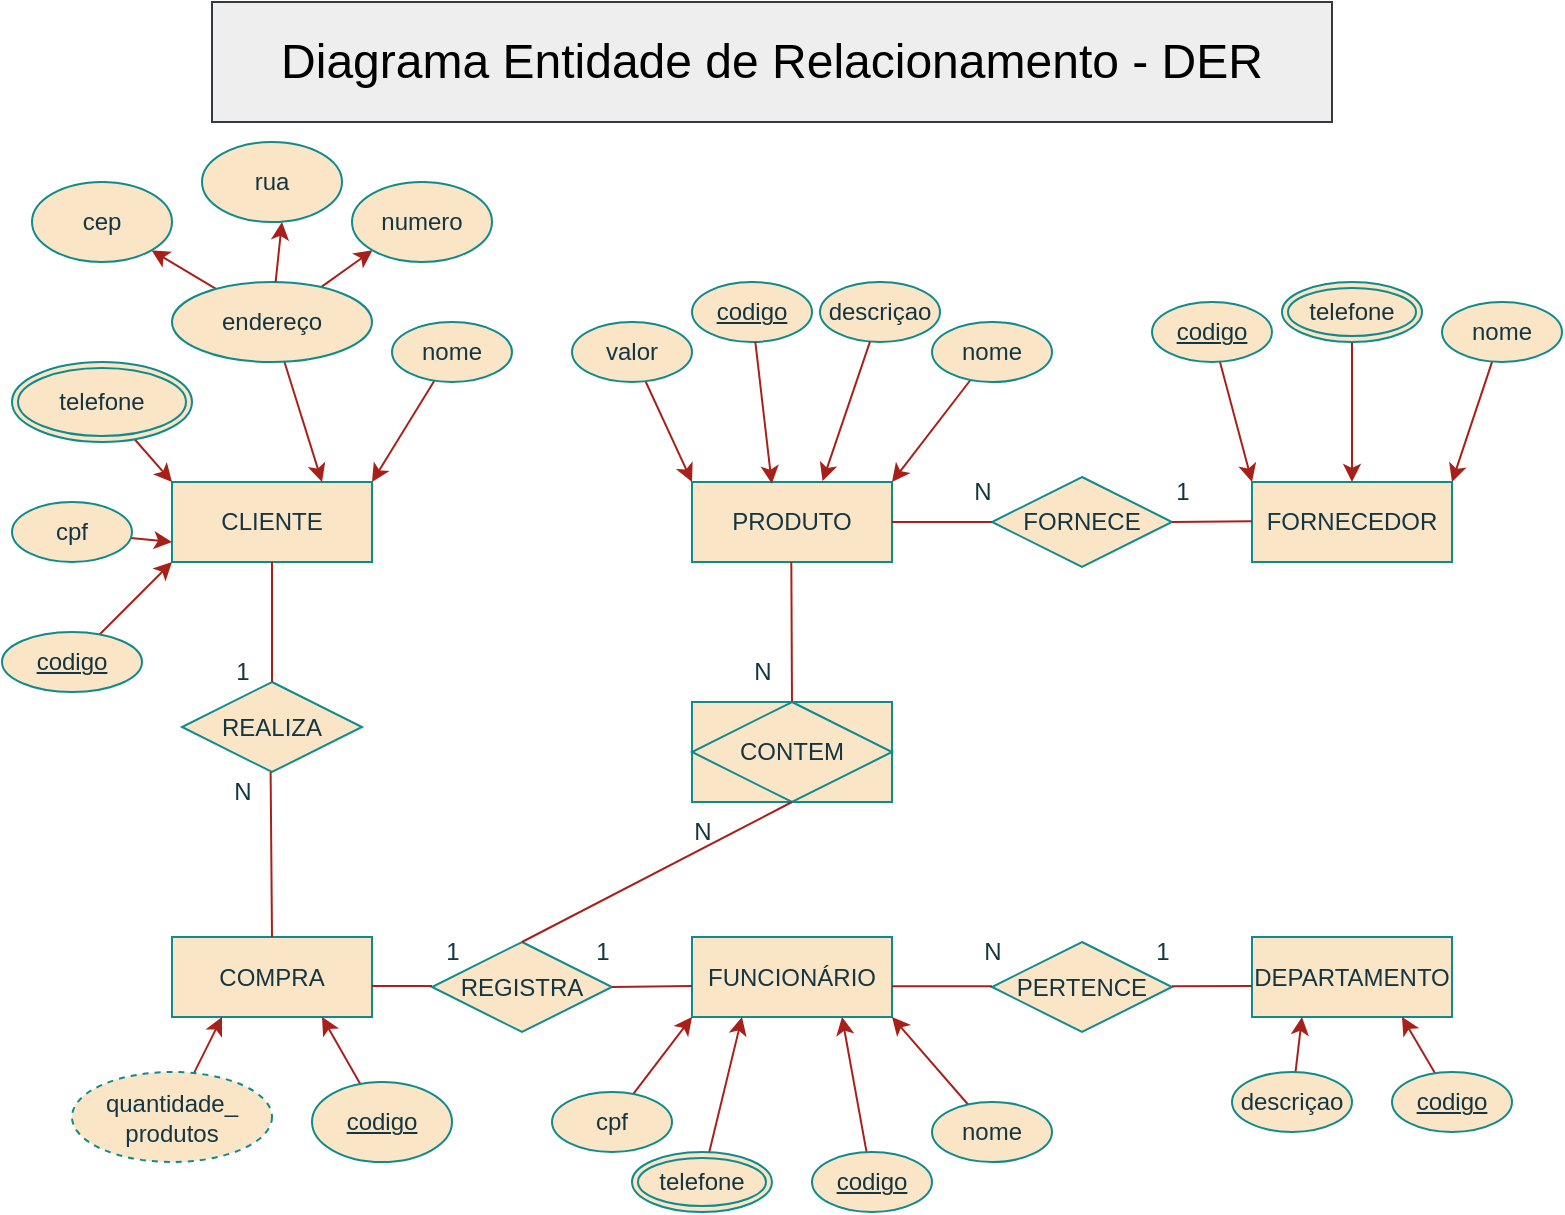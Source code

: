 <mxfile version="22.0.8" type="github">
  <diagram name="Página-1" id="IMEDKM5bIkjh9OdjRMLO">
    <mxGraphModel dx="1195" dy="652" grid="1" gridSize="10" guides="1" tooltips="1" connect="1" arrows="1" fold="1" page="1" pageScale="1" pageWidth="827" pageHeight="1169" background="#ffffff" math="0" shadow="0">
      <root>
        <mxCell id="0" />
        <mxCell id="1" parent="0" />
        <mxCell id="KY1i9Dw7RubP44WJ-s88-1" value="DEPARTAMENTO" style="whiteSpace=wrap;html=1;align=center;fillColor=#FAE5C7;fontColor=#143642;rounded=0;labelBackgroundColor=none;strokeColor=#0F8B8D;" parent="1" vertex="1">
          <mxGeometry x="630" y="647.5" width="100" height="40" as="geometry" />
        </mxCell>
        <mxCell id="KY1i9Dw7RubP44WJ-s88-2" value="FUNCIONÁRIO" style="whiteSpace=wrap;html=1;align=center;fontColor=#143642;strokeColor=#0F8B8D;fillColor=#FAE5C7;rounded=0;labelBackgroundColor=none;" parent="1" vertex="1">
          <mxGeometry x="350" y="647.5" width="100" height="40" as="geometry" />
        </mxCell>
        <mxCell id="KY1i9Dw7RubP44WJ-s88-3" value="CLIENTE" style="whiteSpace=wrap;html=1;align=center;fillColor=#FAE5C7;fontColor=#143642;rounded=0;labelBackgroundColor=none;strokeColor=#0F8B8D;" parent="1" vertex="1">
          <mxGeometry x="90" y="420" width="100" height="40" as="geometry" />
        </mxCell>
        <mxCell id="KY1i9Dw7RubP44WJ-s88-4" value="FORNECEDOR" style="whiteSpace=wrap;html=1;align=center;fillColor=#FAE5C7;fontColor=#143642;rounded=0;labelBackgroundColor=none;strokeColor=#0F8B8D;" parent="1" vertex="1">
          <mxGeometry x="630" y="420" width="100" height="40" as="geometry" />
        </mxCell>
        <mxCell id="KY1i9Dw7RubP44WJ-s88-5" value="PRODUTO" style="whiteSpace=wrap;html=1;align=center;fillColor=#FAE5C7;fontColor=#143642;rounded=0;labelBackgroundColor=none;strokeColor=#0F8B8D;" parent="1" vertex="1">
          <mxGeometry x="350" y="420" width="100" height="40" as="geometry" />
        </mxCell>
        <mxCell id="KY1i9Dw7RubP44WJ-s88-6" value="COMPRA" style="rounded=0;arcSize=10;whiteSpace=wrap;html=1;align=center;labelBackgroundColor=none;strokeColor=#0F8B8D;fillColor=#FAE5C7;fontColor=#143642;" parent="1" vertex="1">
          <mxGeometry x="90" y="647.5" width="100" height="40" as="geometry" />
        </mxCell>
        <mxCell id="KY1i9Dw7RubP44WJ-s88-57" style="edgeStyle=none;rounded=0;orthogonalLoop=1;jettySize=auto;html=1;entryX=1;entryY=0;entryDx=0;entryDy=0;labelBackgroundColor=none;strokeColor=#A8201A;fontColor=default;" parent="1" source="KY1i9Dw7RubP44WJ-s88-8" target="KY1i9Dw7RubP44WJ-s88-3" edge="1">
          <mxGeometry relative="1" as="geometry" />
        </mxCell>
        <mxCell id="KY1i9Dw7RubP44WJ-s88-8" value="nome" style="ellipse;whiteSpace=wrap;html=1;align=center;rounded=0;labelBackgroundColor=none;fillColor=#FAE5C7;strokeColor=#0F8B8D;fontColor=#143642;" parent="1" vertex="1">
          <mxGeometry x="200" y="340" width="60" height="30" as="geometry" />
        </mxCell>
        <mxCell id="KY1i9Dw7RubP44WJ-s88-78" style="edgeStyle=none;rounded=0;orthogonalLoop=1;jettySize=auto;html=1;entryX=0;entryY=0.75;entryDx=0;entryDy=0;labelBackgroundColor=none;strokeColor=#A8201A;fontColor=default;" parent="1" source="KY1i9Dw7RubP44WJ-s88-10" target="KY1i9Dw7RubP44WJ-s88-3" edge="1">
          <mxGeometry relative="1" as="geometry" />
        </mxCell>
        <mxCell id="KY1i9Dw7RubP44WJ-s88-10" value="cpf" style="ellipse;whiteSpace=wrap;html=1;align=center;rounded=0;labelBackgroundColor=none;fillColor=#FAE5C7;strokeColor=#0F8B8D;fontColor=#143642;" parent="1" vertex="1">
          <mxGeometry x="10" y="430" width="60" height="30" as="geometry" />
        </mxCell>
        <mxCell id="KY1i9Dw7RubP44WJ-s88-11" style="edgeStyle=none;rounded=0;orthogonalLoop=1;jettySize=auto;html=1;entryX=0.75;entryY=1;entryDx=0;entryDy=0;labelBackgroundColor=none;strokeColor=#A8201A;fontColor=default;" parent="1" source="KY1i9Dw7RubP44WJ-s88-12" target="KY1i9Dw7RubP44WJ-s88-6" edge="1">
          <mxGeometry relative="1" as="geometry" />
        </mxCell>
        <mxCell id="KY1i9Dw7RubP44WJ-s88-12" value="codigo" style="ellipse;whiteSpace=wrap;html=1;align=center;fontStyle=4;rounded=0;labelBackgroundColor=none;fillColor=#FAE5C7;strokeColor=#0F8B8D;fontColor=#143642;" parent="1" vertex="1">
          <mxGeometry x="160" y="720" width="70" height="40" as="geometry" />
        </mxCell>
        <mxCell id="HXidyp4uJ40P23BWvVWS-1" style="edgeStyle=none;rounded=0;orthogonalLoop=1;jettySize=auto;html=1;entryX=0;entryY=1;entryDx=0;entryDy=0;strokeColor=#A8201A;fontColor=default;fillColor=#FAE5C7;labelBackgroundColor=none;" parent="1" source="KY1i9Dw7RubP44WJ-s88-14" target="KY1i9Dw7RubP44WJ-s88-3" edge="1">
          <mxGeometry relative="1" as="geometry" />
        </mxCell>
        <mxCell id="KY1i9Dw7RubP44WJ-s88-14" value="codigo" style="ellipse;whiteSpace=wrap;html=1;align=center;fontStyle=4;rounded=0;labelBackgroundColor=none;fillColor=#FAE5C7;strokeColor=#0F8B8D;fontColor=#143642;" parent="1" vertex="1">
          <mxGeometry x="5" y="495" width="70" height="30" as="geometry" />
        </mxCell>
        <mxCell id="KY1i9Dw7RubP44WJ-s88-15" style="edgeStyle=none;rounded=0;orthogonalLoop=1;jettySize=auto;html=1;entryX=0.25;entryY=1;entryDx=0;entryDy=0;labelBackgroundColor=none;strokeColor=#A8201A;fontColor=default;" parent="1" source="KY1i9Dw7RubP44WJ-s88-16" target="KY1i9Dw7RubP44WJ-s88-6" edge="1">
          <mxGeometry relative="1" as="geometry" />
        </mxCell>
        <mxCell id="KY1i9Dw7RubP44WJ-s88-16" value="quantidade_&lt;br&gt;produtos" style="ellipse;whiteSpace=wrap;html=1;align=center;dashed=1;rounded=0;labelBackgroundColor=none;fillColor=#FAE5C7;strokeColor=#0F8B8D;fontColor=#143642;" parent="1" vertex="1">
          <mxGeometry x="40" y="715" width="100" height="45" as="geometry" />
        </mxCell>
        <mxCell id="KY1i9Dw7RubP44WJ-s88-17" style="edgeStyle=none;rounded=0;orthogonalLoop=1;jettySize=auto;html=1;entryX=0;entryY=0;entryDx=0;entryDy=0;labelBackgroundColor=none;strokeColor=#A8201A;fontColor=default;" parent="1" source="KY1i9Dw7RubP44WJ-s88-18" target="KY1i9Dw7RubP44WJ-s88-3" edge="1">
          <mxGeometry relative="1" as="geometry" />
        </mxCell>
        <mxCell id="KY1i9Dw7RubP44WJ-s88-18" value="telefone" style="ellipse;shape=doubleEllipse;margin=3;whiteSpace=wrap;html=1;align=center;rounded=0;labelBackgroundColor=none;fillColor=#FAE5C7;strokeColor=#0F8B8D;fontColor=#143642;" parent="1" vertex="1">
          <mxGeometry x="10" y="360" width="90" height="40" as="geometry" />
        </mxCell>
        <mxCell id="KY1i9Dw7RubP44WJ-s88-19" style="edgeStyle=none;rounded=0;orthogonalLoop=1;jettySize=auto;html=1;entryX=0.75;entryY=0;entryDx=0;entryDy=0;labelBackgroundColor=none;strokeColor=#A8201A;fontColor=default;" parent="1" source="KY1i9Dw7RubP44WJ-s88-22" target="KY1i9Dw7RubP44WJ-s88-3" edge="1">
          <mxGeometry relative="1" as="geometry" />
        </mxCell>
        <mxCell id="KY1i9Dw7RubP44WJ-s88-20" style="edgeStyle=none;rounded=0;orthogonalLoop=1;jettySize=auto;html=1;entryX=1;entryY=1;entryDx=0;entryDy=0;labelBackgroundColor=none;strokeColor=#A8201A;fontColor=default;" parent="1" source="KY1i9Dw7RubP44WJ-s88-22" target="KY1i9Dw7RubP44WJ-s88-23" edge="1">
          <mxGeometry relative="1" as="geometry" />
        </mxCell>
        <mxCell id="KY1i9Dw7RubP44WJ-s88-21" style="edgeStyle=none;rounded=0;orthogonalLoop=1;jettySize=auto;html=1;entryX=0;entryY=1;entryDx=0;entryDy=0;labelBackgroundColor=none;strokeColor=#A8201A;fontColor=default;" parent="1" source="KY1i9Dw7RubP44WJ-s88-22" target="KY1i9Dw7RubP44WJ-s88-25" edge="1">
          <mxGeometry relative="1" as="geometry" />
        </mxCell>
        <mxCell id="KY1i9Dw7RubP44WJ-s88-22" value="endereço" style="ellipse;whiteSpace=wrap;html=1;align=center;rounded=0;labelBackgroundColor=none;fillColor=#FAE5C7;strokeColor=#0F8B8D;fontColor=#143642;" parent="1" vertex="1">
          <mxGeometry x="90" y="320" width="100" height="40" as="geometry" />
        </mxCell>
        <mxCell id="KY1i9Dw7RubP44WJ-s88-23" value="cep" style="ellipse;whiteSpace=wrap;html=1;align=center;rounded=0;labelBackgroundColor=none;fillColor=#FAE5C7;strokeColor=#0F8B8D;fontColor=#143642;" parent="1" vertex="1">
          <mxGeometry x="20" y="270" width="70" height="40" as="geometry" />
        </mxCell>
        <mxCell id="KY1i9Dw7RubP44WJ-s88-24" value="rua" style="ellipse;whiteSpace=wrap;html=1;align=center;rounded=0;labelBackgroundColor=none;fillColor=#FAE5C7;strokeColor=#0F8B8D;fontColor=#143642;" parent="1" vertex="1">
          <mxGeometry x="105" y="250" width="70" height="40" as="geometry" />
        </mxCell>
        <mxCell id="KY1i9Dw7RubP44WJ-s88-25" value="numero" style="ellipse;whiteSpace=wrap;html=1;align=center;rounded=0;labelBackgroundColor=none;fillColor=#FAE5C7;strokeColor=#0F8B8D;fontColor=#143642;" parent="1" vertex="1">
          <mxGeometry x="180" y="270" width="70" height="40" as="geometry" />
        </mxCell>
        <mxCell id="KY1i9Dw7RubP44WJ-s88-27" value="descriçao" style="ellipse;whiteSpace=wrap;html=1;align=center;fontStyle=0;rounded=0;labelBackgroundColor=none;fillColor=#FAE5C7;strokeColor=#0F8B8D;fontColor=#143642;" parent="1" vertex="1">
          <mxGeometry x="414" y="320" width="60" height="30" as="geometry" />
        </mxCell>
        <mxCell id="KY1i9Dw7RubP44WJ-s88-67" style="edgeStyle=none;rounded=0;orthogonalLoop=1;jettySize=auto;html=1;entryX=0;entryY=0;entryDx=0;entryDy=0;labelBackgroundColor=none;strokeColor=#A8201A;fontColor=default;" parent="1" source="KY1i9Dw7RubP44WJ-s88-29" target="KY1i9Dw7RubP44WJ-s88-5" edge="1">
          <mxGeometry relative="1" as="geometry" />
        </mxCell>
        <mxCell id="KY1i9Dw7RubP44WJ-s88-29" value="valor" style="ellipse;whiteSpace=wrap;html=1;align=center;rounded=0;labelBackgroundColor=none;fillColor=#FAE5C7;strokeColor=#0F8B8D;fontColor=#143642;" parent="1" vertex="1">
          <mxGeometry x="290" y="340" width="60" height="30" as="geometry" />
        </mxCell>
        <mxCell id="KY1i9Dw7RubP44WJ-s88-69" style="edgeStyle=none;rounded=0;orthogonalLoop=1;jettySize=auto;html=1;entryX=1;entryY=0;entryDx=0;entryDy=0;labelBackgroundColor=none;strokeColor=#A8201A;fontColor=default;" parent="1" source="KY1i9Dw7RubP44WJ-s88-31" target="KY1i9Dw7RubP44WJ-s88-5" edge="1">
          <mxGeometry relative="1" as="geometry" />
        </mxCell>
        <mxCell id="KY1i9Dw7RubP44WJ-s88-31" value="nome" style="ellipse;whiteSpace=wrap;html=1;align=center;rounded=0;labelBackgroundColor=none;fillColor=#FAE5C7;strokeColor=#0F8B8D;fontColor=#143642;" parent="1" vertex="1">
          <mxGeometry x="470" y="340" width="60" height="30" as="geometry" />
        </mxCell>
        <mxCell id="KY1i9Dw7RubP44WJ-s88-33" value="codigo" style="ellipse;whiteSpace=wrap;html=1;align=center;fontStyle=4;rounded=0;labelBackgroundColor=none;fillColor=#FAE5C7;strokeColor=#0F8B8D;fontColor=#143642;" parent="1" vertex="1">
          <mxGeometry x="350" y="320" width="60" height="30" as="geometry" />
        </mxCell>
        <mxCell id="KY1i9Dw7RubP44WJ-s88-34" style="edgeStyle=none;rounded=0;orthogonalLoop=1;jettySize=auto;html=1;entryX=0.571;entryY=1;entryDx=0;entryDy=0;entryPerimeter=0;labelBackgroundColor=none;strokeColor=#A8201A;fontColor=default;" parent="1" source="KY1i9Dw7RubP44WJ-s88-22" target="KY1i9Dw7RubP44WJ-s88-24" edge="1">
          <mxGeometry relative="1" as="geometry" />
        </mxCell>
        <mxCell id="KY1i9Dw7RubP44WJ-s88-35" style="edgeStyle=none;rounded=0;orthogonalLoop=1;jettySize=auto;html=1;entryX=1;entryY=1;entryDx=0;entryDy=0;labelBackgroundColor=none;strokeColor=#A8201A;fontColor=default;" parent="1" source="KY1i9Dw7RubP44WJ-s88-36" target="KY1i9Dw7RubP44WJ-s88-2" edge="1">
          <mxGeometry relative="1" as="geometry" />
        </mxCell>
        <mxCell id="KY1i9Dw7RubP44WJ-s88-36" value="nome" style="ellipse;whiteSpace=wrap;html=1;align=center;rounded=0;labelBackgroundColor=none;fillColor=#FAE5C7;strokeColor=#0F8B8D;fontColor=#143642;" parent="1" vertex="1">
          <mxGeometry x="470" y="730" width="60" height="30" as="geometry" />
        </mxCell>
        <mxCell id="KY1i9Dw7RubP44WJ-s88-83" style="edgeStyle=none;rounded=0;orthogonalLoop=1;jettySize=auto;html=1;entryX=0.75;entryY=1;entryDx=0;entryDy=0;labelBackgroundColor=none;strokeColor=#A8201A;fontColor=default;" parent="1" source="KY1i9Dw7RubP44WJ-s88-38" target="KY1i9Dw7RubP44WJ-s88-2" edge="1">
          <mxGeometry relative="1" as="geometry" />
        </mxCell>
        <mxCell id="KY1i9Dw7RubP44WJ-s88-38" value="codigo" style="ellipse;whiteSpace=wrap;html=1;align=center;fontStyle=4;rounded=0;labelBackgroundColor=none;fillColor=#FAE5C7;strokeColor=#0F8B8D;fontColor=#143642;" parent="1" vertex="1">
          <mxGeometry x="410" y="755" width="60" height="30" as="geometry" />
        </mxCell>
        <mxCell id="KY1i9Dw7RubP44WJ-s88-39" style="edgeStyle=none;rounded=0;orthogonalLoop=1;jettySize=auto;html=1;entryX=0;entryY=1;entryDx=0;entryDy=0;labelBackgroundColor=none;strokeColor=#A8201A;fontColor=default;" parent="1" source="KY1i9Dw7RubP44WJ-s88-40" target="KY1i9Dw7RubP44WJ-s88-2" edge="1">
          <mxGeometry relative="1" as="geometry" />
        </mxCell>
        <mxCell id="KY1i9Dw7RubP44WJ-s88-40" value="cpf" style="ellipse;whiteSpace=wrap;html=1;align=center;rounded=0;labelBackgroundColor=none;fillColor=#FAE5C7;strokeColor=#0F8B8D;fontColor=#143642;" parent="1" vertex="1">
          <mxGeometry x="280" y="725" width="60" height="30" as="geometry" />
        </mxCell>
        <mxCell id="KY1i9Dw7RubP44WJ-s88-82" style="edgeStyle=none;rounded=0;orthogonalLoop=1;jettySize=auto;html=1;entryX=0.25;entryY=1;entryDx=0;entryDy=0;labelBackgroundColor=none;strokeColor=#A8201A;fontColor=default;" parent="1" source="KY1i9Dw7RubP44WJ-s88-42" target="KY1i9Dw7RubP44WJ-s88-2" edge="1">
          <mxGeometry relative="1" as="geometry" />
        </mxCell>
        <mxCell id="KY1i9Dw7RubP44WJ-s88-42" value="telefone" style="ellipse;shape=doubleEllipse;margin=3;whiteSpace=wrap;html=1;align=center;rounded=0;labelBackgroundColor=none;fillColor=#FAE5C7;strokeColor=#0F8B8D;fontColor=#143642;" parent="1" vertex="1">
          <mxGeometry x="320" y="755" width="70" height="30" as="geometry" />
        </mxCell>
        <mxCell id="KY1i9Dw7RubP44WJ-s88-76" style="edgeStyle=none;rounded=0;orthogonalLoop=1;jettySize=auto;html=1;entryX=0;entryY=0;entryDx=0;entryDy=0;labelBackgroundColor=none;strokeColor=#A8201A;fontColor=default;" parent="1" source="KY1i9Dw7RubP44WJ-s88-44" target="KY1i9Dw7RubP44WJ-s88-4" edge="1">
          <mxGeometry relative="1" as="geometry" />
        </mxCell>
        <mxCell id="KY1i9Dw7RubP44WJ-s88-44" value="codigo" style="ellipse;whiteSpace=wrap;html=1;align=center;fontStyle=4;rounded=0;labelBackgroundColor=none;fillColor=#FAE5C7;strokeColor=#0F8B8D;fontColor=#143642;" parent="1" vertex="1">
          <mxGeometry x="580" y="330" width="60" height="30" as="geometry" />
        </mxCell>
        <mxCell id="KY1i9Dw7RubP44WJ-s88-74" style="edgeStyle=none;rounded=0;orthogonalLoop=1;jettySize=auto;html=1;entryX=1;entryY=0;entryDx=0;entryDy=0;labelBackgroundColor=none;strokeColor=#A8201A;fontColor=default;" parent="1" source="KY1i9Dw7RubP44WJ-s88-46" target="KY1i9Dw7RubP44WJ-s88-4" edge="1">
          <mxGeometry relative="1" as="geometry" />
        </mxCell>
        <mxCell id="KY1i9Dw7RubP44WJ-s88-46" value="nome" style="ellipse;whiteSpace=wrap;html=1;align=center;rounded=0;labelBackgroundColor=none;fillColor=#FAE5C7;strokeColor=#0F8B8D;fontColor=#143642;" parent="1" vertex="1">
          <mxGeometry x="725" y="330" width="60" height="30" as="geometry" />
        </mxCell>
        <mxCell id="KY1i9Dw7RubP44WJ-s88-75" style="edgeStyle=none;rounded=0;orthogonalLoop=1;jettySize=auto;html=1;entryX=0.5;entryY=0;entryDx=0;entryDy=0;labelBackgroundColor=none;strokeColor=#A8201A;fontColor=default;" parent="1" source="KY1i9Dw7RubP44WJ-s88-48" target="KY1i9Dw7RubP44WJ-s88-4" edge="1">
          <mxGeometry relative="1" as="geometry" />
        </mxCell>
        <mxCell id="KY1i9Dw7RubP44WJ-s88-48" value="telefone" style="ellipse;shape=doubleEllipse;margin=3;whiteSpace=wrap;html=1;align=center;rounded=0;labelBackgroundColor=none;fillColor=#FAE5C7;strokeColor=#0F8B8D;fontColor=#143642;" parent="1" vertex="1">
          <mxGeometry x="645" y="320" width="70" height="30" as="geometry" />
        </mxCell>
        <mxCell id="KY1i9Dw7RubP44WJ-s88-49" style="edgeStyle=none;rounded=0;orthogonalLoop=1;jettySize=auto;html=1;entryX=0.25;entryY=1;entryDx=0;entryDy=0;labelBackgroundColor=none;strokeColor=#A8201A;fontColor=default;" parent="1" source="KY1i9Dw7RubP44WJ-s88-50" target="KY1i9Dw7RubP44WJ-s88-1" edge="1">
          <mxGeometry relative="1" as="geometry" />
        </mxCell>
        <mxCell id="KY1i9Dw7RubP44WJ-s88-50" value="descriçao" style="ellipse;whiteSpace=wrap;html=1;align=center;rounded=0;labelBackgroundColor=none;fillColor=#FAE5C7;strokeColor=#0F8B8D;fontColor=#143642;" parent="1" vertex="1">
          <mxGeometry x="620" y="715" width="60" height="30" as="geometry" />
        </mxCell>
        <mxCell id="KY1i9Dw7RubP44WJ-s88-51" style="edgeStyle=none;rounded=0;orthogonalLoop=1;jettySize=auto;html=1;entryX=0.75;entryY=1;entryDx=0;entryDy=0;labelBackgroundColor=none;strokeColor=#A8201A;fontColor=default;" parent="1" source="KY1i9Dw7RubP44WJ-s88-52" target="KY1i9Dw7RubP44WJ-s88-1" edge="1">
          <mxGeometry relative="1" as="geometry" />
        </mxCell>
        <mxCell id="KY1i9Dw7RubP44WJ-s88-52" value="codigo" style="ellipse;whiteSpace=wrap;html=1;align=center;fontStyle=4;rounded=0;labelBackgroundColor=none;fillColor=#FAE5C7;strokeColor=#0F8B8D;fontColor=#143642;" parent="1" vertex="1">
          <mxGeometry x="700" y="715" width="60" height="30" as="geometry" />
        </mxCell>
        <mxCell id="KY1i9Dw7RubP44WJ-s88-62" value="REALIZA" style="shape=rhombus;perimeter=rhombusPerimeter;whiteSpace=wrap;html=1;align=center;strokeColor=#0F8B8D;fontColor=#143642;fillColor=#FAE5C7;rotation=0;rounded=0;labelBackgroundColor=none;" parent="1" vertex="1">
          <mxGeometry x="95" y="520" width="90" height="45" as="geometry" />
        </mxCell>
        <mxCell id="KY1i9Dw7RubP44WJ-s88-63" value="FORNECE" style="shape=rhombus;perimeter=rhombusPerimeter;whiteSpace=wrap;html=1;align=center;strokeColor=#0F8B8D;fontColor=#143642;fillColor=#FAE5C7;rotation=0;rounded=0;labelBackgroundColor=none;" parent="1" vertex="1">
          <mxGeometry x="500" y="417.5" width="90" height="45" as="geometry" />
        </mxCell>
        <mxCell id="KY1i9Dw7RubP44WJ-s88-64" value="PERTENCE" style="shape=rhombus;perimeter=rhombusPerimeter;whiteSpace=wrap;html=1;align=center;strokeColor=#0F8B8D;fontColor=#143642;fillColor=#FAE5C7;rotation=0;rounded=0;labelBackgroundColor=none;" parent="1" vertex="1">
          <mxGeometry x="500" y="650" width="90" height="45" as="geometry" />
        </mxCell>
        <mxCell id="KY1i9Dw7RubP44WJ-s88-65" value="REGISTRA" style="shape=rhombus;perimeter=rhombusPerimeter;whiteSpace=wrap;html=1;align=center;strokeColor=#0F8B8D;fontColor=#143642;fillColor=#FAE5C7;rotation=0;rounded=0;labelBackgroundColor=none;" parent="1" vertex="1">
          <mxGeometry x="220" y="650" width="90" height="45" as="geometry" />
        </mxCell>
        <mxCell id="KY1i9Dw7RubP44WJ-s88-71" style="edgeStyle=none;rounded=0;orthogonalLoop=1;jettySize=auto;html=1;entryX=0.399;entryY=0.021;entryDx=0;entryDy=0;entryPerimeter=0;labelBackgroundColor=none;strokeColor=#A8201A;fontColor=default;" parent="1" source="KY1i9Dw7RubP44WJ-s88-33" target="KY1i9Dw7RubP44WJ-s88-5" edge="1">
          <mxGeometry relative="1" as="geometry" />
        </mxCell>
        <mxCell id="KY1i9Dw7RubP44WJ-s88-72" style="edgeStyle=none;rounded=0;orthogonalLoop=1;jettySize=auto;html=1;entryX=0.653;entryY=-0.011;entryDx=0;entryDy=0;entryPerimeter=0;labelBackgroundColor=none;strokeColor=#A8201A;fontColor=default;" parent="1" source="KY1i9Dw7RubP44WJ-s88-27" target="KY1i9Dw7RubP44WJ-s88-5" edge="1">
          <mxGeometry relative="1" as="geometry" />
        </mxCell>
        <mxCell id="KY1i9Dw7RubP44WJ-s88-85" value="" style="endArrow=none;html=1;rounded=0;entryX=0.5;entryY=0;entryDx=0;entryDy=0;exitX=0.5;exitY=1;exitDx=0;exitDy=0;labelBackgroundColor=none;strokeColor=#A8201A;fontColor=default;" parent="1" source="KY1i9Dw7RubP44WJ-s88-3" target="KY1i9Dw7RubP44WJ-s88-62" edge="1">
          <mxGeometry relative="1" as="geometry">
            <mxPoint x="40" y="550" as="sourcePoint" />
            <mxPoint x="200" y="550" as="targetPoint" />
          </mxGeometry>
        </mxCell>
        <mxCell id="KY1i9Dw7RubP44WJ-s88-86" value="" style="endArrow=none;html=1;rounded=0;entryX=0.5;entryY=0;entryDx=0;entryDy=0;exitX=0.5;exitY=1;exitDx=0;exitDy=0;labelBackgroundColor=none;strokeColor=#A8201A;fontColor=default;" parent="1" target="KY1i9Dw7RubP44WJ-s88-6" edge="1">
          <mxGeometry relative="1" as="geometry">
            <mxPoint x="139.31" y="565" as="sourcePoint" />
            <mxPoint x="139.31" y="685" as="targetPoint" />
          </mxGeometry>
        </mxCell>
        <mxCell id="KY1i9Dw7RubP44WJ-s88-89" value="" style="endArrow=none;html=1;rounded=0;entryX=0.5;entryY=0;entryDx=0;entryDy=0;exitX=0.5;exitY=1;exitDx=0;exitDy=0;labelBackgroundColor=none;strokeColor=#A8201A;fontColor=default;" parent="1" target="HXidyp4uJ40P23BWvVWS-10" edge="1">
          <mxGeometry relative="1" as="geometry">
            <mxPoint x="399.66" y="460" as="sourcePoint" />
            <mxPoint x="399.66" y="580" as="targetPoint" />
          </mxGeometry>
        </mxCell>
        <mxCell id="HXidyp4uJ40P23BWvVWS-2" value="" style="endArrow=none;html=1;rounded=0;strokeColor=#A8201A;fontColor=default;fillColor=#FAE5C7;labelBackgroundColor=none;" parent="1" edge="1">
          <mxGeometry relative="1" as="geometry">
            <mxPoint x="450" y="440" as="sourcePoint" />
            <mxPoint x="500" y="440" as="targetPoint" />
          </mxGeometry>
        </mxCell>
        <mxCell id="HXidyp4uJ40P23BWvVWS-3" value="" style="endArrow=none;html=1;rounded=0;strokeColor=#A8201A;fontColor=default;fillColor=#FAE5C7;exitX=1;exitY=0.5;exitDx=0;exitDy=0;labelBackgroundColor=none;" parent="1" source="KY1i9Dw7RubP44WJ-s88-63" edge="1">
          <mxGeometry relative="1" as="geometry">
            <mxPoint x="600" y="440" as="sourcePoint" />
            <mxPoint x="630" y="439.58" as="targetPoint" />
          </mxGeometry>
        </mxCell>
        <mxCell id="HXidyp4uJ40P23BWvVWS-4" value="" style="endArrow=none;html=1;rounded=0;strokeColor=#A8201A;fontColor=default;fillColor=#FAE5C7;labelBackgroundColor=none;" parent="1" edge="1">
          <mxGeometry relative="1" as="geometry">
            <mxPoint x="450" y="672.08" as="sourcePoint" />
            <mxPoint x="500" y="672.08" as="targetPoint" />
          </mxGeometry>
        </mxCell>
        <mxCell id="HXidyp4uJ40P23BWvVWS-6" value="" style="endArrow=none;html=1;rounded=0;strokeColor=#A8201A;fontColor=default;fillColor=#FAE5C7;labelBackgroundColor=none;" parent="1" edge="1">
          <mxGeometry relative="1" as="geometry">
            <mxPoint x="590" y="672.08" as="sourcePoint" />
            <mxPoint x="630" y="672" as="targetPoint" />
          </mxGeometry>
        </mxCell>
        <mxCell id="HXidyp4uJ40P23BWvVWS-8" value="" style="endArrow=none;html=1;rounded=0;strokeColor=#A8201A;fontColor=default;fillColor=#FAE5C7;exitX=1;exitY=0.5;exitDx=0;exitDy=0;labelBackgroundColor=none;" parent="1" source="KY1i9Dw7RubP44WJ-s88-65" edge="1">
          <mxGeometry relative="1" as="geometry">
            <mxPoint x="310" y="670" as="sourcePoint" />
            <mxPoint x="350" y="672" as="targetPoint" />
          </mxGeometry>
        </mxCell>
        <mxCell id="HXidyp4uJ40P23BWvVWS-10" value="CONTEM" style="shape=associativeEntity;whiteSpace=wrap;html=1;align=center;strokeColor=#0F8B8D;fontColor=#143642;fillColor=#FAE5C7;fontSize=12;rounded=0;labelBackgroundColor=none;" parent="1" vertex="1">
          <mxGeometry x="350" y="530" width="100" height="50" as="geometry" />
        </mxCell>
        <mxCell id="HXidyp4uJ40P23BWvVWS-13" value="" style="endArrow=none;html=1;rounded=0;strokeColor=#A8201A;fontColor=default;fillColor=#FAE5C7;labelBackgroundColor=none;" parent="1" edge="1">
          <mxGeometry relative="1" as="geometry">
            <mxPoint x="190" y="672" as="sourcePoint" />
            <mxPoint x="220" y="672" as="targetPoint" />
          </mxGeometry>
        </mxCell>
        <mxCell id="HXidyp4uJ40P23BWvVWS-14" value="" style="endArrow=none;html=1;rounded=0;strokeColor=#A8201A;fontColor=default;fillColor=#FAE5C7;entryX=0.5;entryY=1;entryDx=0;entryDy=0;labelBackgroundColor=none;exitX=0.5;exitY=0;exitDx=0;exitDy=0;" parent="1" target="HXidyp4uJ40P23BWvVWS-10" edge="1" source="KY1i9Dw7RubP44WJ-s88-65">
          <mxGeometry relative="1" as="geometry">
            <mxPoint x="190" y="706.5" as="sourcePoint" />
            <mxPoint x="240" y="706.5" as="targetPoint" />
          </mxGeometry>
        </mxCell>
        <mxCell id="HXidyp4uJ40P23BWvVWS-15" value="N" style="text;html=1;align=center;verticalAlign=middle;resizable=0;points=[];autosize=1;strokeColor=none;fillColor=none;fontColor=#143642;rounded=0;labelBackgroundColor=none;" parent="1" vertex="1">
          <mxGeometry x="110" y="560" width="30" height="30" as="geometry" />
        </mxCell>
        <mxCell id="HXidyp4uJ40P23BWvVWS-16" value="1" style="text;html=1;align=center;verticalAlign=middle;resizable=0;points=[];autosize=1;strokeColor=none;fillColor=none;fontColor=#143642;rounded=0;labelBackgroundColor=none;" parent="1" vertex="1">
          <mxGeometry x="110" y="500" width="30" height="30" as="geometry" />
        </mxCell>
        <mxCell id="HXidyp4uJ40P23BWvVWS-17" value="N" style="text;html=1;align=center;verticalAlign=middle;resizable=0;points=[];autosize=1;strokeColor=none;fillColor=none;fontColor=#143642;rounded=0;labelBackgroundColor=none;" parent="1" vertex="1">
          <mxGeometry x="340" y="580" width="30" height="30" as="geometry" />
        </mxCell>
        <mxCell id="HXidyp4uJ40P23BWvVWS-18" value="N" style="text;html=1;align=center;verticalAlign=middle;resizable=0;points=[];autosize=1;strokeColor=none;fillColor=none;fontColor=#143642;rounded=0;labelBackgroundColor=none;" parent="1" vertex="1">
          <mxGeometry x="370" y="500" width="30" height="30" as="geometry" />
        </mxCell>
        <mxCell id="HXidyp4uJ40P23BWvVWS-19" value="1" style="text;html=1;align=center;verticalAlign=middle;resizable=0;points=[];autosize=1;strokeColor=none;fillColor=none;fontColor=#143642;rounded=0;labelBackgroundColor=none;" parent="1" vertex="1">
          <mxGeometry x="215" y="640" width="30" height="30" as="geometry" />
        </mxCell>
        <mxCell id="HXidyp4uJ40P23BWvVWS-20" value="1" style="text;html=1;align=center;verticalAlign=middle;resizable=0;points=[];autosize=1;strokeColor=none;fillColor=none;fontColor=#143642;rounded=0;labelBackgroundColor=none;" parent="1" vertex="1">
          <mxGeometry x="290" y="640" width="30" height="30" as="geometry" />
        </mxCell>
        <mxCell id="HXidyp4uJ40P23BWvVWS-21" value="1" style="text;html=1;align=center;verticalAlign=middle;resizable=0;points=[];autosize=1;strokeColor=none;fillColor=none;fontColor=#143642;rounded=0;labelBackgroundColor=none;" parent="1" vertex="1">
          <mxGeometry x="570" y="640" width="30" height="30" as="geometry" />
        </mxCell>
        <mxCell id="HXidyp4uJ40P23BWvVWS-22" value="N" style="text;html=1;align=center;verticalAlign=middle;resizable=0;points=[];autosize=1;strokeColor=none;fillColor=none;fontColor=#143642;rounded=0;labelBackgroundColor=none;" parent="1" vertex="1">
          <mxGeometry x="485" y="640" width="30" height="30" as="geometry" />
        </mxCell>
        <mxCell id="HXidyp4uJ40P23BWvVWS-23" value="1" style="text;html=1;align=center;verticalAlign=middle;resizable=0;points=[];autosize=1;strokeColor=none;fillColor=none;fontColor=#143642;rounded=0;labelBackgroundColor=none;" parent="1" vertex="1">
          <mxGeometry x="580" y="410" width="30" height="30" as="geometry" />
        </mxCell>
        <mxCell id="HXidyp4uJ40P23BWvVWS-24" value="N" style="text;html=1;align=center;verticalAlign=middle;resizable=0;points=[];autosize=1;strokeColor=none;fillColor=none;fontColor=#143642;rounded=0;labelBackgroundColor=none;" parent="1" vertex="1">
          <mxGeometry x="480" y="410" width="30" height="30" as="geometry" />
        </mxCell>
        <mxCell id="NF0EuQL70JZTD8paq504-1" value="&lt;font style=&quot;font-size: 24px;&quot;&gt;Diagrama Entidade de Relacionamento - DER&lt;/font&gt;" style="rounded=0;whiteSpace=wrap;html=1;fontSize=24;fontStyle=0;horizontal=1;fillColor=#eeeeee;strokeColor=#36393d;" vertex="1" parent="1">
          <mxGeometry x="110" y="180" width="560" height="60" as="geometry" />
        </mxCell>
      </root>
    </mxGraphModel>
  </diagram>
</mxfile>
